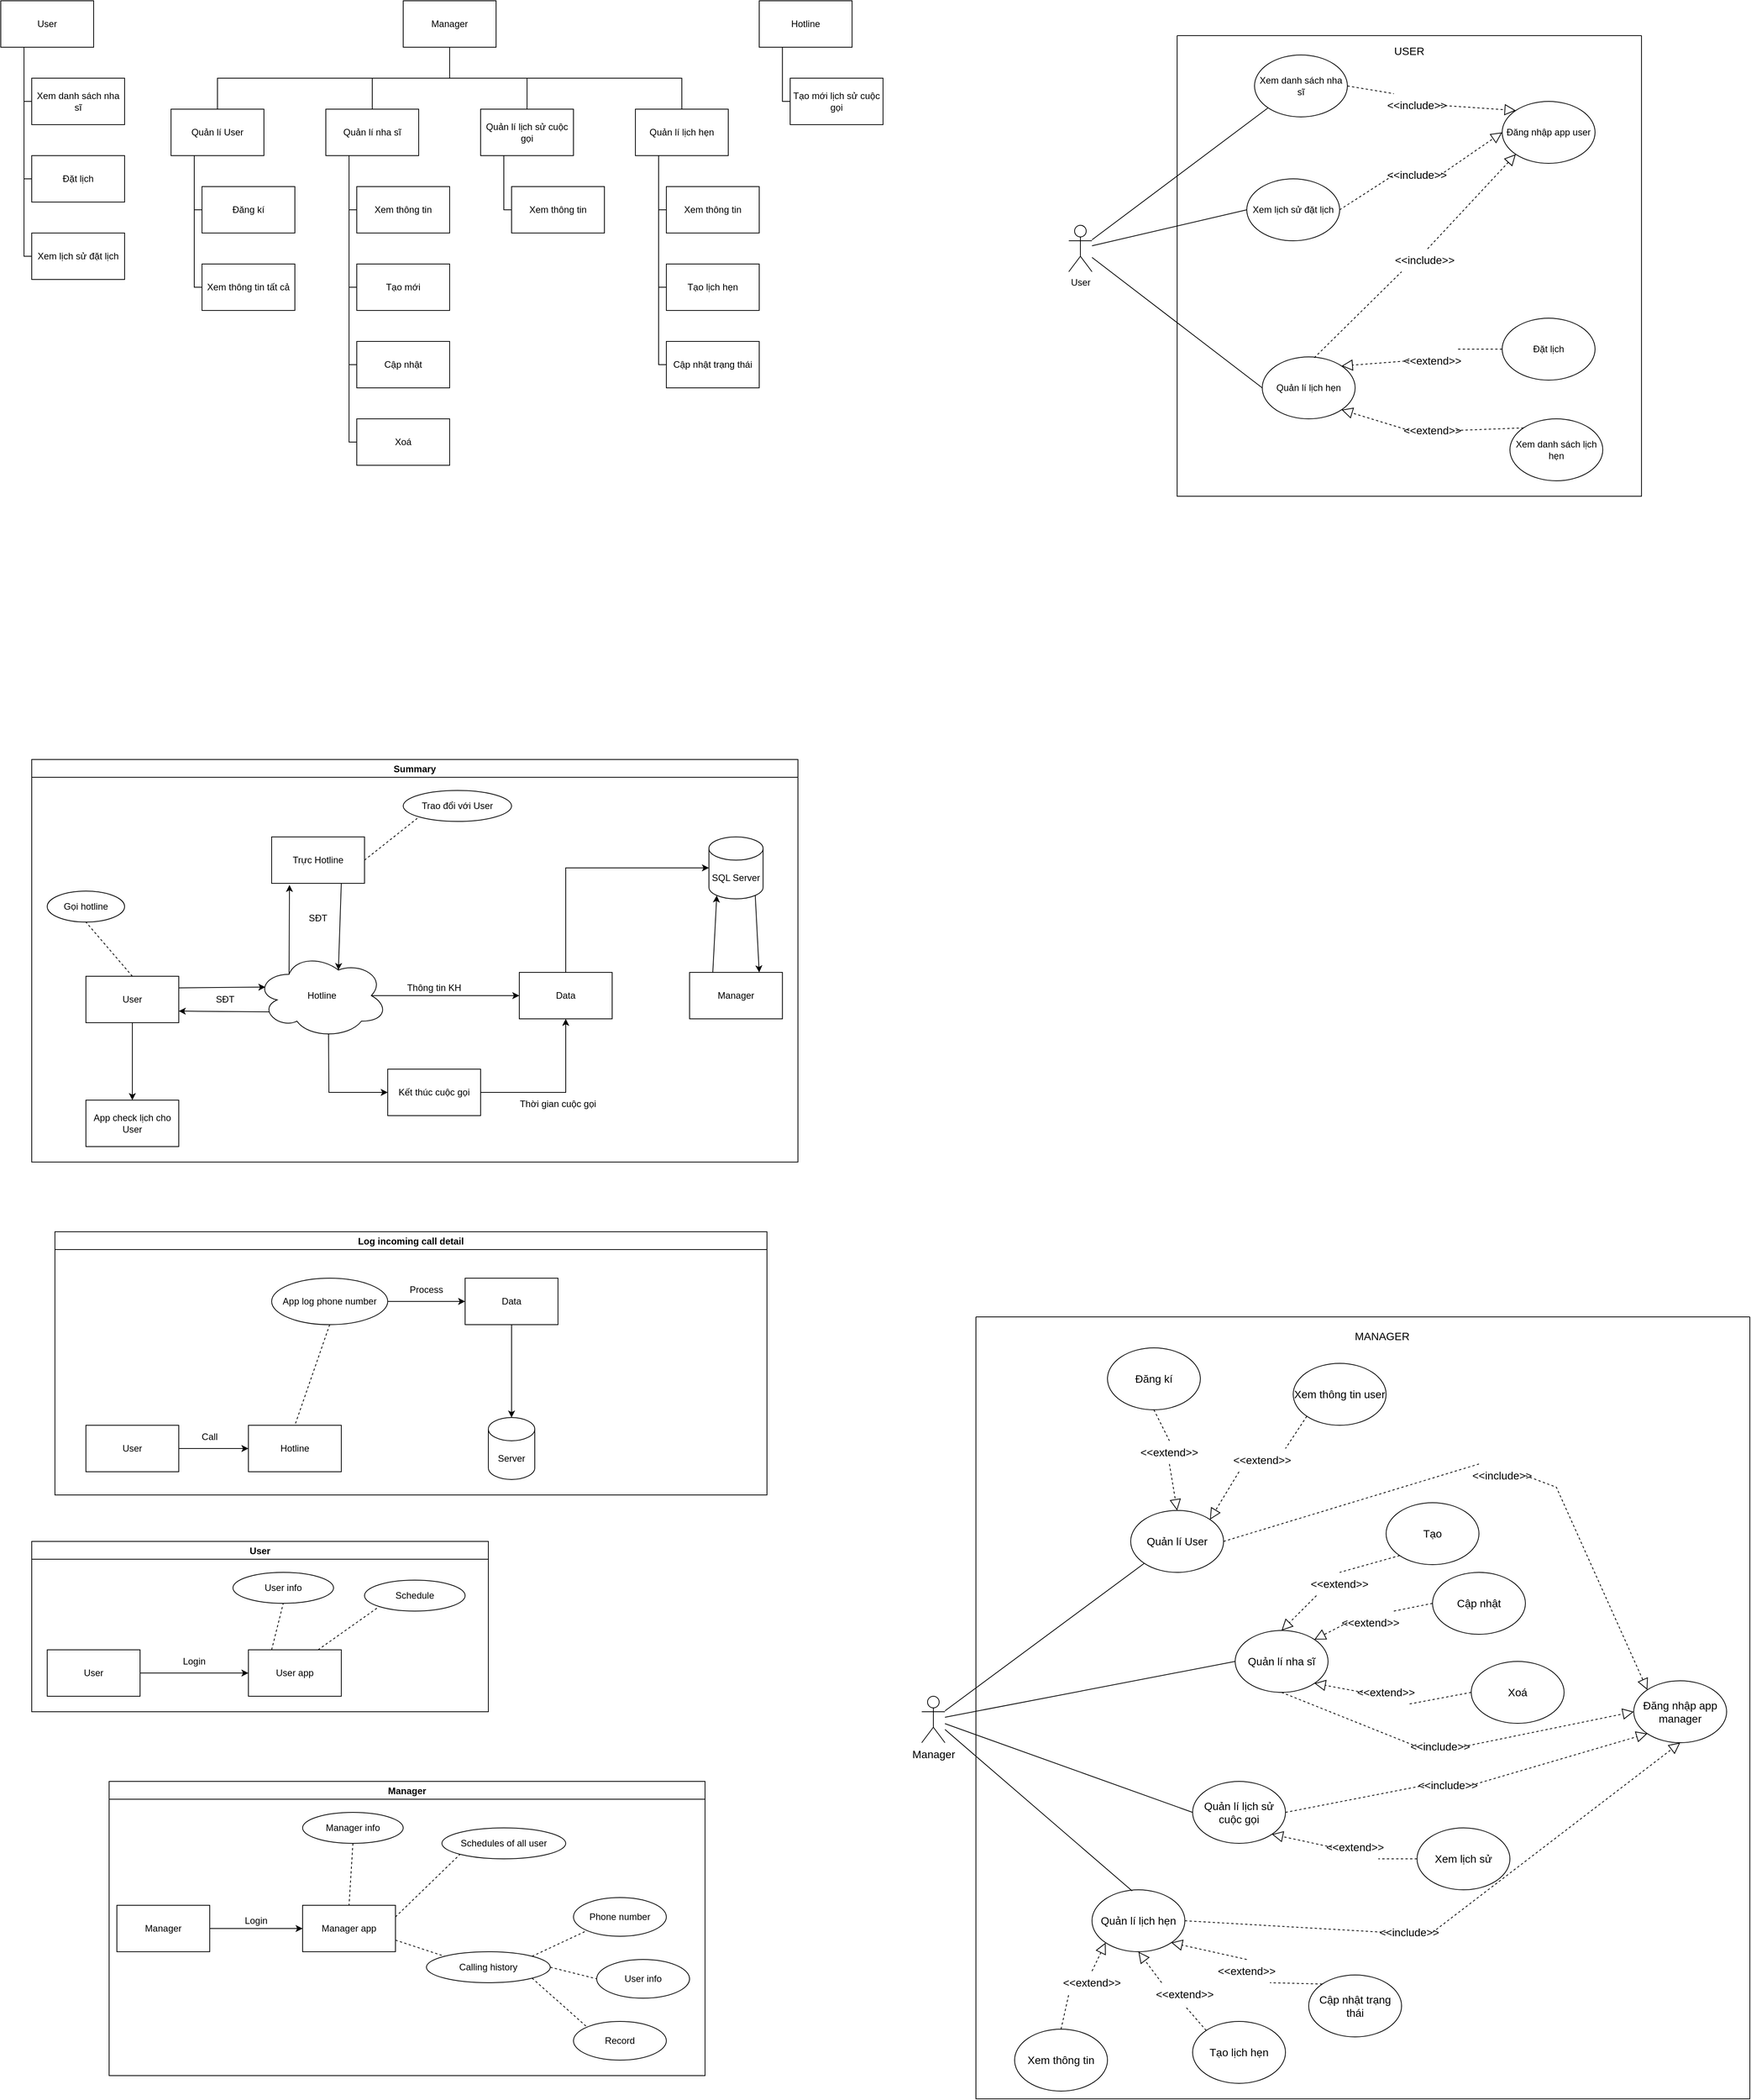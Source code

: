 <mxfile version="20.3.0" type="device"><diagram id="-GAh2xgSd_Gkqc2U5qwU" name="Page-1"><mxGraphModel dx="1237" dy="2345" grid="1" gridSize="10" guides="1" tooltips="1" connect="1" arrows="1" fold="1" page="1" pageScale="1" pageWidth="1200" pageHeight="1600" math="0" shadow="0"><root><mxCell id="0"/><mxCell id="1" parent="0"/><mxCell id="6KQDglZA3EqUQvWyKYXM-1" value="User" style="rounded=0;whiteSpace=wrap;html=1;" parent="1" vertex="1"><mxGeometry x="160" y="-280" width="120" height="60" as="geometry"/></mxCell><mxCell id="6KQDglZA3EqUQvWyKYXM-2" value="Data" style="rounded=0;whiteSpace=wrap;html=1;" parent="1" vertex="1"><mxGeometry x="720" y="-285" width="120" height="60" as="geometry"/></mxCell><mxCell id="6KQDglZA3EqUQvWyKYXM-3" value="Hotline" style="ellipse;shape=cloud;whiteSpace=wrap;html=1;" parent="1" vertex="1"><mxGeometry x="380" y="-310" width="170" height="110" as="geometry"/></mxCell><mxCell id="6KQDglZA3EqUQvWyKYXM-4" value="Trực Hotline" style="rounded=0;whiteSpace=wrap;html=1;" parent="1" vertex="1"><mxGeometry x="400" y="-460" width="120" height="60" as="geometry"/></mxCell><mxCell id="6KQDglZA3EqUQvWyKYXM-5" value="" style="endArrow=classic;html=1;rounded=0;exitX=1;exitY=0.25;exitDx=0;exitDy=0;entryX=0.07;entryY=0.4;entryDx=0;entryDy=0;entryPerimeter=0;" parent="1" source="6KQDglZA3EqUQvWyKYXM-1" target="6KQDglZA3EqUQvWyKYXM-3" edge="1"><mxGeometry width="50" height="50" relative="1" as="geometry"><mxPoint x="430" y="-170" as="sourcePoint"/><mxPoint x="480" y="-220" as="targetPoint"/></mxGeometry></mxCell><mxCell id="6KQDglZA3EqUQvWyKYXM-6" value="" style="endArrow=classic;html=1;rounded=0;exitX=0.1;exitY=0.691;exitDx=0;exitDy=0;exitPerimeter=0;entryX=1;entryY=0.75;entryDx=0;entryDy=0;" parent="1" source="6KQDglZA3EqUQvWyKYXM-3" target="6KQDglZA3EqUQvWyKYXM-1" edge="1"><mxGeometry width="50" height="50" relative="1" as="geometry"><mxPoint x="160" y="-255" as="sourcePoint"/><mxPoint x="290" y="-100" as="targetPoint"/></mxGeometry></mxCell><mxCell id="6KQDglZA3EqUQvWyKYXM-7" value="" style="endArrow=classic;html=1;rounded=0;entryX=0.192;entryY=1.033;entryDx=0;entryDy=0;entryPerimeter=0;exitX=0.25;exitY=0.25;exitDx=0;exitDy=0;exitPerimeter=0;" parent="1" source="6KQDglZA3EqUQvWyKYXM-3" target="6KQDglZA3EqUQvWyKYXM-4" edge="1"><mxGeometry width="50" height="50" relative="1" as="geometry"><mxPoint x="430" y="-170" as="sourcePoint"/><mxPoint x="480" y="-220" as="targetPoint"/></mxGeometry></mxCell><mxCell id="6KQDglZA3EqUQvWyKYXM-8" value="" style="endArrow=classic;html=1;rounded=0;entryX=0.625;entryY=0.2;entryDx=0;entryDy=0;entryPerimeter=0;exitX=0.75;exitY=1;exitDx=0;exitDy=0;" parent="1" source="6KQDglZA3EqUQvWyKYXM-4" target="6KQDglZA3EqUQvWyKYXM-3" edge="1"><mxGeometry width="50" height="50" relative="1" as="geometry"><mxPoint x="430" y="-170" as="sourcePoint"/><mxPoint x="480" y="-220" as="targetPoint"/></mxGeometry></mxCell><mxCell id="6KQDglZA3EqUQvWyKYXM-9" value="" style="endArrow=classic;html=1;rounded=0;exitX=0.875;exitY=0.5;exitDx=0;exitDy=0;exitPerimeter=0;" parent="1" source="6KQDglZA3EqUQvWyKYXM-3" edge="1"><mxGeometry width="50" height="50" relative="1" as="geometry"><mxPoint x="430" y="-170" as="sourcePoint"/><mxPoint x="720" y="-255" as="targetPoint"/></mxGeometry></mxCell><mxCell id="6KQDglZA3EqUQvWyKYXM-10" value="Gọi hotline" style="ellipse;whiteSpace=wrap;html=1;" parent="1" vertex="1"><mxGeometry x="110" y="-390" width="100" height="40" as="geometry"/></mxCell><mxCell id="6KQDglZA3EqUQvWyKYXM-11" value="SĐT" style="text;html=1;strokeColor=none;fillColor=none;align=center;verticalAlign=middle;whiteSpace=wrap;rounded=0;" parent="1" vertex="1"><mxGeometry x="310" y="-265" width="60" height="30" as="geometry"/></mxCell><mxCell id="6KQDglZA3EqUQvWyKYXM-12" value="SĐT" style="text;html=1;strokeColor=none;fillColor=none;align=center;verticalAlign=middle;whiteSpace=wrap;rounded=0;" parent="1" vertex="1"><mxGeometry x="430" y="-370" width="60" height="30" as="geometry"/></mxCell><mxCell id="6KQDglZA3EqUQvWyKYXM-13" value="Thông tin KH" style="text;html=1;strokeColor=none;fillColor=none;align=center;verticalAlign=middle;whiteSpace=wrap;rounded=0;" parent="1" vertex="1"><mxGeometry x="570" y="-280" width="80" height="30" as="geometry"/></mxCell><mxCell id="6KQDglZA3EqUQvWyKYXM-14" value="Trao đổi với User" style="ellipse;whiteSpace=wrap;html=1;" parent="1" vertex="1"><mxGeometry x="570" y="-520" width="140" height="40" as="geometry"/></mxCell><mxCell id="6KQDglZA3EqUQvWyKYXM-15" value="" style="endArrow=none;dashed=1;html=1;rounded=0;entryX=0.5;entryY=1;entryDx=0;entryDy=0;exitX=0.5;exitY=0;exitDx=0;exitDy=0;" parent="1" source="6KQDglZA3EqUQvWyKYXM-1" target="6KQDglZA3EqUQvWyKYXM-10" edge="1"><mxGeometry width="50" height="50" relative="1" as="geometry"><mxPoint x="560" y="-180" as="sourcePoint"/><mxPoint x="610" y="-230" as="targetPoint"/></mxGeometry></mxCell><mxCell id="6KQDglZA3EqUQvWyKYXM-16" value="" style="endArrow=none;dashed=1;html=1;rounded=0;entryX=0;entryY=1;entryDx=0;entryDy=0;exitX=1;exitY=0.5;exitDx=0;exitDy=0;" parent="1" source="6KQDglZA3EqUQvWyKYXM-4" target="6KQDglZA3EqUQvWyKYXM-14" edge="1"><mxGeometry width="50" height="50" relative="1" as="geometry"><mxPoint x="430" y="-110" as="sourcePoint"/><mxPoint x="480" y="-160" as="targetPoint"/></mxGeometry></mxCell><mxCell id="6KQDglZA3EqUQvWyKYXM-17" value="Kết thúc cuộc gọi" style="rounded=0;whiteSpace=wrap;html=1;" parent="1" vertex="1"><mxGeometry x="550" y="-160" width="120" height="60" as="geometry"/></mxCell><mxCell id="6KQDglZA3EqUQvWyKYXM-18" value="" style="endArrow=classic;html=1;rounded=0;entryX=0;entryY=0.5;entryDx=0;entryDy=0;exitX=0.55;exitY=0.95;exitDx=0;exitDy=0;exitPerimeter=0;" parent="1" source="6KQDglZA3EqUQvWyKYXM-3" target="6KQDglZA3EqUQvWyKYXM-17" edge="1"><mxGeometry width="50" height="50" relative="1" as="geometry"><mxPoint x="430" y="-180" as="sourcePoint"/><mxPoint x="480" y="-230" as="targetPoint"/><Array as="points"><mxPoint x="474" y="-130"/></Array></mxGeometry></mxCell><mxCell id="6KQDglZA3EqUQvWyKYXM-19" value="" style="endArrow=classic;html=1;rounded=0;entryX=0.5;entryY=1;entryDx=0;entryDy=0;exitX=1;exitY=0.5;exitDx=0;exitDy=0;" parent="1" source="6KQDglZA3EqUQvWyKYXM-17" target="6KQDglZA3EqUQvWyKYXM-2" edge="1"><mxGeometry width="50" height="50" relative="1" as="geometry"><mxPoint x="430" y="-270" as="sourcePoint"/><mxPoint x="480" y="-320" as="targetPoint"/><Array as="points"><mxPoint x="780" y="-130"/></Array></mxGeometry></mxCell><mxCell id="6KQDglZA3EqUQvWyKYXM-20" value="Thời gian cuộc gọi" style="text;html=1;strokeColor=none;fillColor=none;align=center;verticalAlign=middle;whiteSpace=wrap;rounded=0;" parent="1" vertex="1"><mxGeometry x="710" y="-130" width="120" height="30" as="geometry"/></mxCell><mxCell id="6KQDglZA3EqUQvWyKYXM-21" value="" style="endArrow=classic;html=1;rounded=0;entryX=0;entryY=0.5;entryDx=0;entryDy=0;exitX=0.5;exitY=0;exitDx=0;exitDy=0;entryPerimeter=0;" parent="1" source="6KQDglZA3EqUQvWyKYXM-2" target="6KQDglZA3EqUQvWyKYXM-23" edge="1"><mxGeometry width="50" height="50" relative="1" as="geometry"><mxPoint x="650" y="-280" as="sourcePoint"/><mxPoint x="700" y="-330" as="targetPoint"/><Array as="points"><mxPoint x="780" y="-420"/></Array></mxGeometry></mxCell><mxCell id="6KQDglZA3EqUQvWyKYXM-22" value="Manager" style="rounded=0;whiteSpace=wrap;html=1;" parent="1" vertex="1"><mxGeometry x="940" y="-285" width="120" height="60" as="geometry"/></mxCell><mxCell id="6KQDglZA3EqUQvWyKYXM-23" value="SQL Server" style="shape=cylinder3;whiteSpace=wrap;html=1;boundedLbl=1;backgroundOutline=1;size=15;" parent="1" vertex="1"><mxGeometry x="965" y="-460" width="70" height="80" as="geometry"/></mxCell><mxCell id="6KQDglZA3EqUQvWyKYXM-24" value="" style="endArrow=classic;html=1;rounded=0;entryX=0.145;entryY=1;entryDx=0;entryDy=-4.35;entryPerimeter=0;exitX=0.25;exitY=0;exitDx=0;exitDy=0;" parent="1" source="6KQDglZA3EqUQvWyKYXM-22" target="6KQDglZA3EqUQvWyKYXM-23" edge="1"><mxGeometry width="50" height="50" relative="1" as="geometry"><mxPoint x="650" y="-290" as="sourcePoint"/><mxPoint x="700" y="-340" as="targetPoint"/></mxGeometry></mxCell><mxCell id="6KQDglZA3EqUQvWyKYXM-25" value="" style="endArrow=classic;html=1;rounded=0;exitX=0.855;exitY=1;exitDx=0;exitDy=-4.35;exitPerimeter=0;entryX=0.75;entryY=0;entryDx=0;entryDy=0;" parent="1" source="6KQDglZA3EqUQvWyKYXM-23" target="6KQDglZA3EqUQvWyKYXM-22" edge="1"><mxGeometry width="50" height="50" relative="1" as="geometry"><mxPoint x="640" y="-190" as="sourcePoint"/><mxPoint x="1080" y="-320" as="targetPoint"/></mxGeometry></mxCell><mxCell id="6KQDglZA3EqUQvWyKYXM-26" value="App check lịch cho User" style="rounded=0;whiteSpace=wrap;html=1;" parent="1" vertex="1"><mxGeometry x="160" y="-120" width="120" height="60" as="geometry"/></mxCell><mxCell id="6KQDglZA3EqUQvWyKYXM-27" value="" style="endArrow=classic;html=1;rounded=0;exitX=0.5;exitY=1;exitDx=0;exitDy=0;" parent="1" source="6KQDglZA3EqUQvWyKYXM-1" target="6KQDglZA3EqUQvWyKYXM-26" edge="1"><mxGeometry width="50" height="50" relative="1" as="geometry"><mxPoint x="640" y="-190" as="sourcePoint"/><mxPoint x="690" y="-240" as="targetPoint"/></mxGeometry></mxCell><mxCell id="6KQDglZA3EqUQvWyKYXM-28" value="Summary" style="swimlane;" parent="1" vertex="1"><mxGeometry x="90" y="-560" width="990" height="520" as="geometry"/></mxCell><mxCell id="0ttVokD_4FrTxRw9vLjB-1" value="User" style="rounded=0;whiteSpace=wrap;html=1;" parent="1" vertex="1"><mxGeometry x="160" y="300" width="120" height="60" as="geometry"/></mxCell><mxCell id="0ttVokD_4FrTxRw9vLjB-2" value="Hotline" style="rounded=0;whiteSpace=wrap;html=1;" parent="1" vertex="1"><mxGeometry x="370" y="300" width="120" height="60" as="geometry"/></mxCell><mxCell id="0ttVokD_4FrTxRw9vLjB-3" value="" style="endArrow=none;dashed=1;html=1;rounded=0;entryX=0.5;entryY=0;entryDx=0;entryDy=0;exitX=0.5;exitY=1;exitDx=0;exitDy=0;" parent="1" source="0ttVokD_4FrTxRw9vLjB-4" target="0ttVokD_4FrTxRw9vLjB-2" edge="1"><mxGeometry width="50" height="50" relative="1" as="geometry"><mxPoint x="500" y="360" as="sourcePoint"/><mxPoint x="550" y="310" as="targetPoint"/></mxGeometry></mxCell><mxCell id="0ttVokD_4FrTxRw9vLjB-4" value="App log phone number" style="ellipse;whiteSpace=wrap;html=1;" parent="1" vertex="1"><mxGeometry x="400" y="110" width="150" height="60" as="geometry"/></mxCell><mxCell id="0ttVokD_4FrTxRw9vLjB-6" value="Server" style="shape=cylinder3;whiteSpace=wrap;html=1;boundedLbl=1;backgroundOutline=1;size=15;" parent="1" vertex="1"><mxGeometry x="680" y="290" width="60" height="80" as="geometry"/></mxCell><mxCell id="0ttVokD_4FrTxRw9vLjB-7" value="Data" style="rounded=0;whiteSpace=wrap;html=1;" parent="1" vertex="1"><mxGeometry x="650" y="110" width="120" height="60" as="geometry"/></mxCell><mxCell id="9OLPmAVa1qDeaCXNhaoj-1" value="" style="endArrow=classic;html=1;rounded=0;entryX=0;entryY=0.5;entryDx=0;entryDy=0;exitX=1;exitY=0.5;exitDx=0;exitDy=0;" parent="1" source="0ttVokD_4FrTxRw9vLjB-1" target="0ttVokD_4FrTxRw9vLjB-2" edge="1"><mxGeometry width="50" height="50" relative="1" as="geometry"><mxPoint x="530" y="360" as="sourcePoint"/><mxPoint x="580" y="310" as="targetPoint"/></mxGeometry></mxCell><mxCell id="9OLPmAVa1qDeaCXNhaoj-2" value="Call" style="text;html=1;strokeColor=none;fillColor=none;align=center;verticalAlign=middle;whiteSpace=wrap;rounded=0;" parent="1" vertex="1"><mxGeometry x="290" y="300" width="60" height="30" as="geometry"/></mxCell><mxCell id="9OLPmAVa1qDeaCXNhaoj-3" value="" style="endArrow=classic;html=1;rounded=0;entryX=0;entryY=0.5;entryDx=0;entryDy=0;exitX=1;exitY=0.5;exitDx=0;exitDy=0;" parent="1" source="0ttVokD_4FrTxRw9vLjB-4" target="0ttVokD_4FrTxRw9vLjB-7" edge="1"><mxGeometry width="50" height="50" relative="1" as="geometry"><mxPoint x="530" y="360" as="sourcePoint"/><mxPoint x="580" y="310" as="targetPoint"/></mxGeometry></mxCell><mxCell id="9OLPmAVa1qDeaCXNhaoj-4" value="Process" style="text;html=1;strokeColor=none;fillColor=none;align=center;verticalAlign=middle;whiteSpace=wrap;rounded=0;" parent="1" vertex="1"><mxGeometry x="570" y="110" width="60" height="30" as="geometry"/></mxCell><mxCell id="9OLPmAVa1qDeaCXNhaoj-5" value="" style="endArrow=classic;html=1;rounded=0;entryX=0.5;entryY=0;entryDx=0;entryDy=0;entryPerimeter=0;exitX=0.5;exitY=1;exitDx=0;exitDy=0;" parent="1" source="0ttVokD_4FrTxRw9vLjB-7" target="0ttVokD_4FrTxRw9vLjB-6" edge="1"><mxGeometry width="50" height="50" relative="1" as="geometry"><mxPoint x="490" y="360" as="sourcePoint"/><mxPoint x="540" y="310" as="targetPoint"/></mxGeometry></mxCell><mxCell id="9OLPmAVa1qDeaCXNhaoj-6" value="Log incoming call detail" style="swimlane;" parent="1" vertex="1"><mxGeometry x="120" y="50" width="920" height="340" as="geometry"/></mxCell><mxCell id="6KQDglZA3EqUQvWyKYXM-30" value="User" style="rounded=0;whiteSpace=wrap;html=1;" parent="1" vertex="1"><mxGeometry x="110" y="590" width="120" height="60" as="geometry"/></mxCell><mxCell id="6KQDglZA3EqUQvWyKYXM-31" value="User app" style="rounded=0;whiteSpace=wrap;html=1;" parent="1" vertex="1"><mxGeometry x="370" y="590" width="120" height="60" as="geometry"/></mxCell><mxCell id="6KQDglZA3EqUQvWyKYXM-34" value="" style="endArrow=classic;html=1;rounded=0;entryX=0;entryY=0.5;entryDx=0;entryDy=0;exitX=1;exitY=0.5;exitDx=0;exitDy=0;" parent="1" source="6KQDglZA3EqUQvWyKYXM-30" target="6KQDglZA3EqUQvWyKYXM-31" edge="1"><mxGeometry width="50" height="50" relative="1" as="geometry"><mxPoint x="310" y="730" as="sourcePoint"/><mxPoint x="430" y="730" as="targetPoint"/></mxGeometry></mxCell><mxCell id="6KQDglZA3EqUQvWyKYXM-35" value="Login" style="text;html=1;strokeColor=none;fillColor=none;align=center;verticalAlign=middle;whiteSpace=wrap;rounded=0;" parent="1" vertex="1"><mxGeometry x="270" y="590" width="60" height="30" as="geometry"/></mxCell><mxCell id="6KQDglZA3EqUQvWyKYXM-38" value="" style="endArrow=none;dashed=1;html=1;rounded=0;entryX=0.5;entryY=1;entryDx=0;entryDy=0;exitX=0.25;exitY=0;exitDx=0;exitDy=0;" parent="1" source="6KQDglZA3EqUQvWyKYXM-31" target="6KQDglZA3EqUQvWyKYXM-36" edge="1"><mxGeometry width="50" height="50" relative="1" as="geometry"><mxPoint x="460" y="460" as="sourcePoint"/><mxPoint x="510" y="410" as="targetPoint"/></mxGeometry></mxCell><mxCell id="6KQDglZA3EqUQvWyKYXM-39" value="" style="endArrow=none;dashed=1;html=1;rounded=0;entryX=0;entryY=1;entryDx=0;entryDy=0;exitX=0.75;exitY=0;exitDx=0;exitDy=0;" parent="1" source="6KQDglZA3EqUQvWyKYXM-31" target="6KQDglZA3EqUQvWyKYXM-37" edge="1"><mxGeometry width="50" height="50" relative="1" as="geometry"><mxPoint x="460" y="460" as="sourcePoint"/><mxPoint x="510" y="410" as="targetPoint"/></mxGeometry></mxCell><mxCell id="6KQDglZA3EqUQvWyKYXM-40" value="User" style="swimlane;" parent="1" vertex="1"><mxGeometry x="90" y="450" width="590" height="220" as="geometry"><mxRectangle x="220" y="1350" width="120" height="30" as="alternateBounds"/></mxGeometry></mxCell><mxCell id="6KQDglZA3EqUQvWyKYXM-36" value="User info" style="ellipse;whiteSpace=wrap;html=1;" parent="6KQDglZA3EqUQvWyKYXM-40" vertex="1"><mxGeometry x="260" y="40" width="130" height="40" as="geometry"/></mxCell><mxCell id="6KQDglZA3EqUQvWyKYXM-37" value="Schedule" style="ellipse;whiteSpace=wrap;html=1;" parent="6KQDglZA3EqUQvWyKYXM-40" vertex="1"><mxGeometry x="430" y="50" width="130" height="40" as="geometry"/></mxCell><mxCell id="6KQDglZA3EqUQvWyKYXM-42" value="Manager" style="rounded=0;whiteSpace=wrap;html=1;" parent="1" vertex="1"><mxGeometry x="200" y="920" width="120" height="60" as="geometry"/></mxCell><mxCell id="6KQDglZA3EqUQvWyKYXM-56" value="Manager app" style="rounded=0;whiteSpace=wrap;html=1;" parent="1" vertex="1"><mxGeometry x="440" y="920" width="120" height="60" as="geometry"/></mxCell><mxCell id="6KQDglZA3EqUQvWyKYXM-59" value="Manager info" style="ellipse;whiteSpace=wrap;html=1;" parent="1" vertex="1"><mxGeometry x="440" y="800" width="130" height="40" as="geometry"/></mxCell><mxCell id="6KQDglZA3EqUQvWyKYXM-60" value="Schedules of all user" style="ellipse;whiteSpace=wrap;html=1;" parent="1" vertex="1"><mxGeometry x="620" y="820" width="160" height="40" as="geometry"/></mxCell><mxCell id="6KQDglZA3EqUQvWyKYXM-62" value="" style="endArrow=none;dashed=1;html=1;rounded=0;entryX=0.5;entryY=0;entryDx=0;entryDy=0;exitX=0.5;exitY=1;exitDx=0;exitDy=0;" parent="1" source="6KQDglZA3EqUQvWyKYXM-59" target="6KQDglZA3EqUQvWyKYXM-56" edge="1"><mxGeometry width="50" height="50" relative="1" as="geometry"><mxPoint x="570" y="820" as="sourcePoint"/><mxPoint x="620" y="770" as="targetPoint"/></mxGeometry></mxCell><mxCell id="6KQDglZA3EqUQvWyKYXM-63" value="" style="endArrow=none;dashed=1;html=1;rounded=0;entryX=0;entryY=1;entryDx=0;entryDy=0;exitX=1;exitY=0.25;exitDx=0;exitDy=0;" parent="1" source="6KQDglZA3EqUQvWyKYXM-56" target="6KQDglZA3EqUQvWyKYXM-60" edge="1"><mxGeometry width="50" height="50" relative="1" as="geometry"><mxPoint x="570" y="820" as="sourcePoint"/><mxPoint x="620" y="770" as="targetPoint"/></mxGeometry></mxCell><mxCell id="6KQDglZA3EqUQvWyKYXM-64" value="" style="endArrow=none;dashed=1;html=1;rounded=0;entryX=0;entryY=0;entryDx=0;entryDy=0;exitX=1;exitY=0.75;exitDx=0;exitDy=0;" parent="1" source="6KQDglZA3EqUQvWyKYXM-56" target="6KQDglZA3EqUQvWyKYXM-61" edge="1"><mxGeometry width="50" height="50" relative="1" as="geometry"><mxPoint x="570" y="820" as="sourcePoint"/><mxPoint x="620" y="770" as="targetPoint"/></mxGeometry></mxCell><mxCell id="6KQDglZA3EqUQvWyKYXM-65" value="" style="endArrow=classic;html=1;rounded=0;entryX=0;entryY=0.5;entryDx=0;entryDy=0;exitX=1;exitY=0.5;exitDx=0;exitDy=0;" parent="1" source="6KQDglZA3EqUQvWyKYXM-42" target="6KQDglZA3EqUQvWyKYXM-56" edge="1"><mxGeometry width="50" height="50" relative="1" as="geometry"><mxPoint x="570" y="820" as="sourcePoint"/><mxPoint x="620" y="770" as="targetPoint"/></mxGeometry></mxCell><mxCell id="6KQDglZA3EqUQvWyKYXM-66" value="Login" style="text;html=1;strokeColor=none;fillColor=none;align=center;verticalAlign=middle;whiteSpace=wrap;rounded=0;" parent="1" vertex="1"><mxGeometry x="350" y="925" width="60" height="30" as="geometry"/></mxCell><mxCell id="6KQDglZA3EqUQvWyKYXM-67" value="Manager" style="swimlane;" parent="1" vertex="1"><mxGeometry x="190" y="760" width="770" height="380" as="geometry"/></mxCell><mxCell id="6KQDglZA3EqUQvWyKYXM-61" value="Calling history" style="ellipse;whiteSpace=wrap;html=1;" parent="6KQDglZA3EqUQvWyKYXM-67" vertex="1"><mxGeometry x="410" y="220" width="160" height="40" as="geometry"/></mxCell><mxCell id="VWBH_luSWj2wtsrhl5CT-3" value="Phone number" style="ellipse;whiteSpace=wrap;html=1;" parent="6KQDglZA3EqUQvWyKYXM-67" vertex="1"><mxGeometry x="600" y="150" width="120" height="50" as="geometry"/></mxCell><mxCell id="VWBH_luSWj2wtsrhl5CT-4" value="User info" style="ellipse;whiteSpace=wrap;html=1;" parent="6KQDglZA3EqUQvWyKYXM-67" vertex="1"><mxGeometry x="630" y="230" width="120" height="50" as="geometry"/></mxCell><mxCell id="VWBH_luSWj2wtsrhl5CT-5" value="Record" style="ellipse;whiteSpace=wrap;html=1;" parent="6KQDglZA3EqUQvWyKYXM-67" vertex="1"><mxGeometry x="600" y="310" width="120" height="50" as="geometry"/></mxCell><mxCell id="VWBH_luSWj2wtsrhl5CT-6" value="" style="endArrow=none;dashed=1;html=1;rounded=0;entryX=0;entryY=1;entryDx=0;entryDy=0;exitX=1;exitY=0;exitDx=0;exitDy=0;" parent="6KQDglZA3EqUQvWyKYXM-67" source="6KQDglZA3EqUQvWyKYXM-61" target="VWBH_luSWj2wtsrhl5CT-3" edge="1"><mxGeometry width="50" height="50" relative="1" as="geometry"><mxPoint x="480" y="150" as="sourcePoint"/><mxPoint x="543.431" y="170.858" as="targetPoint"/></mxGeometry></mxCell><mxCell id="VWBH_luSWj2wtsrhl5CT-7" value="" style="endArrow=none;dashed=1;html=1;rounded=0;entryX=0;entryY=0.5;entryDx=0;entryDy=0;exitX=1;exitY=0.5;exitDx=0;exitDy=0;" parent="6KQDglZA3EqUQvWyKYXM-67" source="6KQDglZA3EqUQvWyKYXM-61" target="VWBH_luSWj2wtsrhl5CT-4" edge="1"><mxGeometry width="50" height="50" relative="1" as="geometry"><mxPoint x="390" y="225" as="sourcePoint"/><mxPoint x="453.431" y="245.858" as="targetPoint"/></mxGeometry></mxCell><mxCell id="VWBH_luSWj2wtsrhl5CT-8" value="" style="endArrow=none;dashed=1;html=1;rounded=0;entryX=0;entryY=0;entryDx=0;entryDy=0;exitX=1;exitY=1;exitDx=0;exitDy=0;" parent="6KQDglZA3EqUQvWyKYXM-67" source="6KQDglZA3EqUQvWyKYXM-61" target="VWBH_luSWj2wtsrhl5CT-5" edge="1"><mxGeometry width="50" height="50" relative="1" as="geometry"><mxPoint x="400" y="235" as="sourcePoint"/><mxPoint x="463.431" y="255.858" as="targetPoint"/></mxGeometry></mxCell><mxCell id="E40GvUGMWdj3d3FzdPQz-1" value="Manager" style="rounded=0;whiteSpace=wrap;html=1;" vertex="1" parent="1"><mxGeometry x="570" y="-1540" width="120" height="60" as="geometry"/></mxCell><mxCell id="E40GvUGMWdj3d3FzdPQz-2" value="Quản lí User" style="rounded=0;whiteSpace=wrap;html=1;rotation=0;" vertex="1" parent="1"><mxGeometry x="270" y="-1400" width="120" height="60" as="geometry"/></mxCell><mxCell id="E40GvUGMWdj3d3FzdPQz-3" value="Quản lí nha sĩ" style="rounded=0;whiteSpace=wrap;html=1;rotation=0;" vertex="1" parent="1"><mxGeometry x="470" y="-1400" width="120" height="60" as="geometry"/></mxCell><mxCell id="E40GvUGMWdj3d3FzdPQz-4" value="Quản lí lịch sử cuộc gọi" style="rounded=0;whiteSpace=wrap;html=1;rotation=0;" vertex="1" parent="1"><mxGeometry x="670" y="-1400" width="120" height="60" as="geometry"/></mxCell><mxCell id="E40GvUGMWdj3d3FzdPQz-5" value="Quản lí lịch hẹn" style="rounded=0;whiteSpace=wrap;html=1;rotation=0;" vertex="1" parent="1"><mxGeometry x="870" y="-1400" width="120" height="60" as="geometry"/></mxCell><mxCell id="E40GvUGMWdj3d3FzdPQz-6" value="" style="endArrow=none;html=1;rounded=0;entryX=0.5;entryY=1;entryDx=0;entryDy=0;exitX=0.5;exitY=0;exitDx=0;exitDy=0;" edge="1" parent="1" source="E40GvUGMWdj3d3FzdPQz-2" target="E40GvUGMWdj3d3FzdPQz-1"><mxGeometry width="50" height="50" relative="1" as="geometry"><mxPoint x="640" y="-1310" as="sourcePoint"/><mxPoint x="690" y="-1360" as="targetPoint"/><Array as="points"><mxPoint x="330" y="-1440"/><mxPoint x="630" y="-1440"/></Array></mxGeometry></mxCell><mxCell id="E40GvUGMWdj3d3FzdPQz-7" value="" style="endArrow=none;html=1;rounded=0;entryX=0.5;entryY=1;entryDx=0;entryDy=0;exitX=0.5;exitY=0;exitDx=0;exitDy=0;" edge="1" parent="1" source="E40GvUGMWdj3d3FzdPQz-3" target="E40GvUGMWdj3d3FzdPQz-1"><mxGeometry width="50" height="50" relative="1" as="geometry"><mxPoint x="340" y="-1390" as="sourcePoint"/><mxPoint x="640" y="-1460" as="targetPoint"/><Array as="points"><mxPoint x="530" y="-1440"/><mxPoint x="630" y="-1440"/></Array></mxGeometry></mxCell><mxCell id="E40GvUGMWdj3d3FzdPQz-8" value="" style="endArrow=none;html=1;rounded=0;entryX=0.5;entryY=1;entryDx=0;entryDy=0;exitX=0.5;exitY=0;exitDx=0;exitDy=0;" edge="1" parent="1" source="E40GvUGMWdj3d3FzdPQz-4" target="E40GvUGMWdj3d3FzdPQz-1"><mxGeometry width="50" height="50" relative="1" as="geometry"><mxPoint x="540" y="-1390" as="sourcePoint"/><mxPoint x="640" y="-1460" as="targetPoint"/><Array as="points"><mxPoint x="730" y="-1440"/><mxPoint x="630" y="-1440"/></Array></mxGeometry></mxCell><mxCell id="E40GvUGMWdj3d3FzdPQz-9" value="" style="endArrow=none;html=1;rounded=0;entryX=0.5;entryY=1;entryDx=0;entryDy=0;exitX=0.5;exitY=0;exitDx=0;exitDy=0;" edge="1" parent="1" source="E40GvUGMWdj3d3FzdPQz-5" target="E40GvUGMWdj3d3FzdPQz-1"><mxGeometry width="50" height="50" relative="1" as="geometry"><mxPoint x="740" y="-1390" as="sourcePoint"/><mxPoint x="640" y="-1460" as="targetPoint"/><Array as="points"><mxPoint x="930" y="-1440"/><mxPoint x="630" y="-1440"/></Array></mxGeometry></mxCell><mxCell id="E40GvUGMWdj3d3FzdPQz-10" value="User" style="rounded=0;whiteSpace=wrap;html=1;" vertex="1" parent="1"><mxGeometry x="50" y="-1540" width="120" height="60" as="geometry"/></mxCell><mxCell id="E40GvUGMWdj3d3FzdPQz-11" value="Đăng kí" style="rounded=0;whiteSpace=wrap;html=1;rotation=0;" vertex="1" parent="1"><mxGeometry x="310" y="-1300" width="120" height="60" as="geometry"/></mxCell><mxCell id="E40GvUGMWdj3d3FzdPQz-12" value="Xem thông tin tất cả" style="rounded=0;whiteSpace=wrap;html=1;rotation=0;" vertex="1" parent="1"><mxGeometry x="310" y="-1200" width="120" height="60" as="geometry"/></mxCell><mxCell id="E40GvUGMWdj3d3FzdPQz-13" value="" style="endArrow=none;html=1;rounded=0;entryX=0.25;entryY=1;entryDx=0;entryDy=0;exitX=0;exitY=0.5;exitDx=0;exitDy=0;" edge="1" parent="1" source="E40GvUGMWdj3d3FzdPQz-12" target="E40GvUGMWdj3d3FzdPQz-2"><mxGeometry width="50" height="50" relative="1" as="geometry"><mxPoint x="530" y="-1240" as="sourcePoint"/><mxPoint x="580" y="-1290" as="targetPoint"/><Array as="points"><mxPoint x="300" y="-1170"/></Array></mxGeometry></mxCell><mxCell id="E40GvUGMWdj3d3FzdPQz-14" value="" style="endArrow=none;html=1;rounded=0;entryX=0.25;entryY=1;entryDx=0;entryDy=0;exitX=0;exitY=0.5;exitDx=0;exitDy=0;" edge="1" parent="1" source="E40GvUGMWdj3d3FzdPQz-11" target="E40GvUGMWdj3d3FzdPQz-2"><mxGeometry width="50" height="50" relative="1" as="geometry"><mxPoint x="410" y="-1230" as="sourcePoint"/><mxPoint x="460" y="-1280" as="targetPoint"/><Array as="points"><mxPoint x="300" y="-1270"/></Array></mxGeometry></mxCell><mxCell id="E40GvUGMWdj3d3FzdPQz-15" value="Tạo mới" style="rounded=0;whiteSpace=wrap;html=1;rotation=0;" vertex="1" parent="1"><mxGeometry x="510" y="-1200" width="120" height="60" as="geometry"/></mxCell><mxCell id="E40GvUGMWdj3d3FzdPQz-16" value="Cập nhật" style="rounded=0;whiteSpace=wrap;html=1;rotation=0;" vertex="1" parent="1"><mxGeometry x="510" y="-1100" width="120" height="60" as="geometry"/></mxCell><mxCell id="E40GvUGMWdj3d3FzdPQz-17" value="" style="endArrow=none;html=1;rounded=0;entryX=0.25;entryY=1;entryDx=0;entryDy=0;exitX=0;exitY=0.5;exitDx=0;exitDy=0;" edge="1" parent="1" source="E40GvUGMWdj3d3FzdPQz-18" target="E40GvUGMWdj3d3FzdPQz-3"><mxGeometry width="50" height="50" relative="1" as="geometry"><mxPoint x="480" y="-1250" as="sourcePoint"/><mxPoint x="650" y="-1330" as="targetPoint"/><Array as="points"><mxPoint x="500" y="-970"/></Array></mxGeometry></mxCell><mxCell id="E40GvUGMWdj3d3FzdPQz-18" value="Xoá" style="rounded=0;whiteSpace=wrap;html=1;rotation=0;" vertex="1" parent="1"><mxGeometry x="510" y="-1000" width="120" height="60" as="geometry"/></mxCell><mxCell id="E40GvUGMWdj3d3FzdPQz-19" value="" style="endArrow=none;html=1;rounded=0;entryX=0.25;entryY=1;entryDx=0;entryDy=0;exitX=0;exitY=0.5;exitDx=0;exitDy=0;" edge="1" parent="1" source="E40GvUGMWdj3d3FzdPQz-15" target="E40GvUGMWdj3d3FzdPQz-3"><mxGeometry width="50" height="50" relative="1" as="geometry"><mxPoint x="520" y="-1060" as="sourcePoint"/><mxPoint x="510" y="-1330" as="targetPoint"/><Array as="points"><mxPoint x="500" y="-1170"/><mxPoint x="500" y="-1270"/></Array></mxGeometry></mxCell><mxCell id="E40GvUGMWdj3d3FzdPQz-20" value="" style="endArrow=none;html=1;rounded=0;entryX=0.25;entryY=1;entryDx=0;entryDy=0;exitX=0;exitY=0.5;exitDx=0;exitDy=0;" edge="1" parent="1" source="E40GvUGMWdj3d3FzdPQz-16" target="E40GvUGMWdj3d3FzdPQz-3"><mxGeometry width="50" height="50" relative="1" as="geometry"><mxPoint x="520" y="-1260" as="sourcePoint"/><mxPoint x="510" y="-1330" as="targetPoint"/><Array as="points"><mxPoint x="500" y="-1070"/><mxPoint x="500" y="-1170"/></Array></mxGeometry></mxCell><mxCell id="E40GvUGMWdj3d3FzdPQz-21" value="Xem thông tin" style="rounded=0;whiteSpace=wrap;html=1;rotation=0;" vertex="1" parent="1"><mxGeometry x="710" y="-1300" width="120" height="60" as="geometry"/></mxCell><mxCell id="E40GvUGMWdj3d3FzdPQz-23" value="Xem thông tin" style="rounded=0;whiteSpace=wrap;html=1;rotation=0;" vertex="1" parent="1"><mxGeometry x="910" y="-1300" width="120" height="60" as="geometry"/></mxCell><mxCell id="E40GvUGMWdj3d3FzdPQz-24" value="Tạo lịch hẹn" style="rounded=0;whiteSpace=wrap;html=1;rotation=0;" vertex="1" parent="1"><mxGeometry x="910" y="-1200" width="120" height="60" as="geometry"/></mxCell><mxCell id="E40GvUGMWdj3d3FzdPQz-25" value="" style="endArrow=none;html=1;rounded=0;entryX=0.25;entryY=1;entryDx=0;entryDy=0;exitX=0;exitY=0.5;exitDx=0;exitDy=0;" edge="1" parent="1" source="E40GvUGMWdj3d3FzdPQz-21" target="E40GvUGMWdj3d3FzdPQz-4"><mxGeometry width="50" height="50" relative="1" as="geometry"><mxPoint x="750" y="-1230" as="sourcePoint"/><mxPoint x="800" y="-1280" as="targetPoint"/><Array as="points"><mxPoint x="700" y="-1270"/></Array></mxGeometry></mxCell><mxCell id="E40GvUGMWdj3d3FzdPQz-26" value="" style="endArrow=none;html=1;rounded=0;entryX=0.25;entryY=1;entryDx=0;entryDy=0;exitX=0;exitY=0.5;exitDx=0;exitDy=0;" edge="1" parent="1" source="E40GvUGMWdj3d3FzdPQz-23" target="E40GvUGMWdj3d3FzdPQz-5"><mxGeometry width="50" height="50" relative="1" as="geometry"><mxPoint x="720" y="-1260" as="sourcePoint"/><mxPoint x="710" y="-1330" as="targetPoint"/><Array as="points"><mxPoint x="900" y="-1270"/></Array></mxGeometry></mxCell><mxCell id="E40GvUGMWdj3d3FzdPQz-27" value="" style="endArrow=none;html=1;rounded=0;entryX=0.25;entryY=1;entryDx=0;entryDy=0;exitX=0;exitY=0.5;exitDx=0;exitDy=0;" edge="1" parent="1" source="E40GvUGMWdj3d3FzdPQz-24" target="E40GvUGMWdj3d3FzdPQz-5"><mxGeometry width="50" height="50" relative="1" as="geometry"><mxPoint x="920" y="-1260" as="sourcePoint"/><mxPoint x="910" y="-1330" as="targetPoint"/><Array as="points"><mxPoint x="900" y="-1170"/></Array></mxGeometry></mxCell><mxCell id="E40GvUGMWdj3d3FzdPQz-28" value="Xem danh sách nha sĩ" style="rounded=0;whiteSpace=wrap;html=1;rotation=0;" vertex="1" parent="1"><mxGeometry x="90" y="-1440" width="120" height="60" as="geometry"/></mxCell><mxCell id="E40GvUGMWdj3d3FzdPQz-29" value="Đặt lịch" style="rounded=0;whiteSpace=wrap;html=1;rotation=0;" vertex="1" parent="1"><mxGeometry x="90" y="-1340" width="120" height="60" as="geometry"/></mxCell><mxCell id="E40GvUGMWdj3d3FzdPQz-30" value="Xem lịch sử đặt lịch" style="rounded=0;whiteSpace=wrap;html=1;rotation=0;" vertex="1" parent="1"><mxGeometry x="90" y="-1240" width="120" height="60" as="geometry"/></mxCell><mxCell id="E40GvUGMWdj3d3FzdPQz-31" value="" style="endArrow=none;html=1;rounded=0;entryX=0.25;entryY=1;entryDx=0;entryDy=0;exitX=0;exitY=0.5;exitDx=0;exitDy=0;" edge="1" parent="1" source="E40GvUGMWdj3d3FzdPQz-28" target="E40GvUGMWdj3d3FzdPQz-10"><mxGeometry width="50" height="50" relative="1" as="geometry"><mxPoint x="40" y="-1310" as="sourcePoint"/><mxPoint x="30" y="-1380" as="targetPoint"/><Array as="points"><mxPoint x="80" y="-1410"/></Array></mxGeometry></mxCell><mxCell id="E40GvUGMWdj3d3FzdPQz-32" value="" style="endArrow=none;html=1;rounded=0;entryX=0.25;entryY=1;entryDx=0;entryDy=0;exitX=0;exitY=0.5;exitDx=0;exitDy=0;" edge="1" parent="1" source="E40GvUGMWdj3d3FzdPQz-29" target="E40GvUGMWdj3d3FzdPQz-10"><mxGeometry width="50" height="50" relative="1" as="geometry"><mxPoint x="100" y="-1400" as="sourcePoint"/><mxPoint x="90" y="-1470" as="targetPoint"/><Array as="points"><mxPoint x="80" y="-1310"/></Array></mxGeometry></mxCell><mxCell id="E40GvUGMWdj3d3FzdPQz-33" value="" style="endArrow=none;html=1;rounded=0;entryX=0.25;entryY=1;entryDx=0;entryDy=0;exitX=0;exitY=0.5;exitDx=0;exitDy=0;" edge="1" parent="1" source="E40GvUGMWdj3d3FzdPQz-30" target="E40GvUGMWdj3d3FzdPQz-10"><mxGeometry width="50" height="50" relative="1" as="geometry"><mxPoint x="110" y="-1390" as="sourcePoint"/><mxPoint x="100" y="-1460" as="targetPoint"/><Array as="points"><mxPoint x="80" y="-1210"/></Array></mxGeometry></mxCell><mxCell id="E40GvUGMWdj3d3FzdPQz-34" value="User" style="shape=umlActor;verticalLabelPosition=bottom;verticalAlign=top;html=1;outlineConnect=0;" vertex="1" parent="1"><mxGeometry x="1430" y="-1250" width="30" height="60" as="geometry"/></mxCell><mxCell id="E40GvUGMWdj3d3FzdPQz-39" value="" style="swimlane;startSize=0;" vertex="1" parent="1"><mxGeometry x="1570" y="-1495" width="600" height="595" as="geometry"/></mxCell><mxCell id="E40GvUGMWdj3d3FzdPQz-54" value="&lt;font style=&quot;font-size: 14px;&quot;&gt;USER&lt;/font&gt;" style="text;html=1;strokeColor=none;fillColor=none;align=center;verticalAlign=middle;whiteSpace=wrap;rounded=0;" vertex="1" parent="E40GvUGMWdj3d3FzdPQz-39"><mxGeometry x="260" width="80" height="40" as="geometry"/></mxCell><mxCell id="E40GvUGMWdj3d3FzdPQz-37" value="Xem lịch sử đặt lịch" style="ellipse;whiteSpace=wrap;html=1;" vertex="1" parent="E40GvUGMWdj3d3FzdPQz-39"><mxGeometry x="90" y="185" width="120" height="80" as="geometry"/></mxCell><mxCell id="E40GvUGMWdj3d3FzdPQz-36" value="Quản lí lịch hẹn" style="ellipse;whiteSpace=wrap;html=1;" vertex="1" parent="E40GvUGMWdj3d3FzdPQz-39"><mxGeometry x="110" y="415" width="120" height="80" as="geometry"/></mxCell><mxCell id="E40GvUGMWdj3d3FzdPQz-35" value="Xem danh sách nha sĩ" style="ellipse;whiteSpace=wrap;html=1;" vertex="1" parent="E40GvUGMWdj3d3FzdPQz-39"><mxGeometry x="100" y="25" width="120" height="80" as="geometry"/></mxCell><mxCell id="E40GvUGMWdj3d3FzdPQz-68" value="Đăng nhập app user" style="ellipse;whiteSpace=wrap;html=1;" vertex="1" parent="E40GvUGMWdj3d3FzdPQz-39"><mxGeometry x="420" y="85" width="120" height="80" as="geometry"/></mxCell><mxCell id="E40GvUGMWdj3d3FzdPQz-69" value="Đặt lịch" style="ellipse;whiteSpace=wrap;html=1;" vertex="1" parent="E40GvUGMWdj3d3FzdPQz-39"><mxGeometry x="420" y="365" width="120" height="80" as="geometry"/></mxCell><mxCell id="E40GvUGMWdj3d3FzdPQz-70" value="Xem danh sách lịch hẹn" style="ellipse;whiteSpace=wrap;html=1;" vertex="1" parent="E40GvUGMWdj3d3FzdPQz-39"><mxGeometry x="430" y="495" width="120" height="80" as="geometry"/></mxCell><mxCell id="E40GvUGMWdj3d3FzdPQz-71" value="" style="endArrow=block;dashed=1;endFill=0;endSize=12;html=1;rounded=0;entryX=1;entryY=0;entryDx=0;entryDy=0;exitX=0;exitY=0.5;exitDx=0;exitDy=0;startArrow=none;" edge="1" parent="E40GvUGMWdj3d3FzdPQz-39" source="E40GvUGMWdj3d3FzdPQz-82" target="E40GvUGMWdj3d3FzdPQz-36"><mxGeometry width="160" relative="1" as="geometry"><mxPoint x="277.574" y="693.284" as="sourcePoint"/><mxPoint x="152.426" y="816.716" as="targetPoint"/></mxGeometry></mxCell><mxCell id="E40GvUGMWdj3d3FzdPQz-72" value="" style="endArrow=block;dashed=1;endFill=0;endSize=12;html=1;rounded=0;entryX=1;entryY=1;entryDx=0;entryDy=0;exitX=0;exitY=0.5;exitDx=0;exitDy=0;startArrow=none;" edge="1" parent="E40GvUGMWdj3d3FzdPQz-39" source="E40GvUGMWdj3d3FzdPQz-84" target="E40GvUGMWdj3d3FzdPQz-36"><mxGeometry width="160" relative="1" as="geometry"><mxPoint x="340.0" y="415" as="sourcePoint"/><mxPoint x="222.426" y="436.716" as="targetPoint"/></mxGeometry></mxCell><mxCell id="E40GvUGMWdj3d3FzdPQz-73" value="" style="endArrow=block;dashed=1;endFill=0;endSize=12;html=1;rounded=0;entryX=0;entryY=1;entryDx=0;entryDy=0;exitX=0.56;exitY=0.014;exitDx=0;exitDy=0;exitPerimeter=0;startArrow=none;" edge="1" parent="E40GvUGMWdj3d3FzdPQz-39" source="E40GvUGMWdj3d3FzdPQz-78" target="E40GvUGMWdj3d3FzdPQz-68"><mxGeometry width="160" relative="1" as="geometry"><mxPoint x="340.0" y="415" as="sourcePoint"/><mxPoint x="222.426" y="436.716" as="targetPoint"/></mxGeometry></mxCell><mxCell id="E40GvUGMWdj3d3FzdPQz-74" value="" style="endArrow=block;dashed=1;endFill=0;endSize=12;html=1;rounded=0;entryX=0;entryY=0.5;entryDx=0;entryDy=0;exitX=1;exitY=0.5;exitDx=0;exitDy=0;startArrow=none;" edge="1" parent="E40GvUGMWdj3d3FzdPQz-39" source="E40GvUGMWdj3d3FzdPQz-77" target="E40GvUGMWdj3d3FzdPQz-68"><mxGeometry width="160" relative="1" as="geometry"><mxPoint x="187.2" y="426.12" as="sourcePoint"/><mxPoint x="410" y="185" as="targetPoint"/></mxGeometry></mxCell><mxCell id="E40GvUGMWdj3d3FzdPQz-75" value="" style="endArrow=block;dashed=1;endFill=0;endSize=12;html=1;rounded=0;entryX=0;entryY=0;entryDx=0;entryDy=0;exitX=1;exitY=0.5;exitDx=0;exitDy=0;startArrow=none;" edge="1" parent="E40GvUGMWdj3d3FzdPQz-39" source="E40GvUGMWdj3d3FzdPQz-76" target="E40GvUGMWdj3d3FzdPQz-68"><mxGeometry width="160" relative="1" as="geometry"><mxPoint x="240.0" y="215" as="sourcePoint"/><mxPoint x="350" y="145" as="targetPoint"/></mxGeometry></mxCell><mxCell id="E40GvUGMWdj3d3FzdPQz-78" value="&amp;lt;&amp;lt;include&amp;gt;&amp;gt;" style="text;html=1;strokeColor=none;fillColor=none;align=center;verticalAlign=middle;whiteSpace=wrap;rounded=0;fontSize=14;" vertex="1" parent="E40GvUGMWdj3d3FzdPQz-39"><mxGeometry x="290" y="275" width="60" height="30" as="geometry"/></mxCell><mxCell id="E40GvUGMWdj3d3FzdPQz-79" value="" style="endArrow=none;dashed=1;endFill=0;endSize=12;html=1;rounded=0;entryX=0;entryY=1;entryDx=0;entryDy=0;exitX=0.56;exitY=0.014;exitDx=0;exitDy=0;exitPerimeter=0;" edge="1" parent="E40GvUGMWdj3d3FzdPQz-39" source="E40GvUGMWdj3d3FzdPQz-36" target="E40GvUGMWdj3d3FzdPQz-78"><mxGeometry width="160" relative="1" as="geometry"><mxPoint x="1747.2" y="-1078.88" as="sourcePoint"/><mxPoint x="1927.574" y="-1331.716" as="targetPoint"/></mxGeometry></mxCell><mxCell id="E40GvUGMWdj3d3FzdPQz-77" value="&amp;lt;&amp;lt;include&amp;gt;&amp;gt;" style="text;html=1;strokeColor=none;fillColor=none;align=center;verticalAlign=middle;whiteSpace=wrap;rounded=0;fontSize=14;" vertex="1" parent="E40GvUGMWdj3d3FzdPQz-39"><mxGeometry x="280" y="165" width="60" height="30" as="geometry"/></mxCell><mxCell id="E40GvUGMWdj3d3FzdPQz-80" value="" style="endArrow=none;dashed=1;endFill=0;endSize=12;html=1;rounded=0;entryX=0;entryY=0.5;entryDx=0;entryDy=0;exitX=1;exitY=0.5;exitDx=0;exitDy=0;" edge="1" parent="E40GvUGMWdj3d3FzdPQz-39" source="E40GvUGMWdj3d3FzdPQz-37" target="E40GvUGMWdj3d3FzdPQz-77"><mxGeometry width="160" relative="1" as="geometry"><mxPoint x="1800.0" y="-1290" as="sourcePoint"/><mxPoint x="1910" y="-1360" as="targetPoint"/></mxGeometry></mxCell><mxCell id="E40GvUGMWdj3d3FzdPQz-76" value="&amp;lt;&amp;lt;include&amp;gt;&amp;gt;" style="text;html=1;strokeColor=none;fillColor=none;align=center;verticalAlign=middle;whiteSpace=wrap;rounded=0;fontSize=14;" vertex="1" parent="E40GvUGMWdj3d3FzdPQz-39"><mxGeometry x="280" y="75" width="60" height="30" as="geometry"/></mxCell><mxCell id="E40GvUGMWdj3d3FzdPQz-81" value="" style="endArrow=none;dashed=1;endFill=0;endSize=12;html=1;rounded=0;entryX=0;entryY=0;entryDx=0;entryDy=0;exitX=1;exitY=0.5;exitDx=0;exitDy=0;" edge="1" parent="E40GvUGMWdj3d3FzdPQz-39" source="E40GvUGMWdj3d3FzdPQz-35" target="E40GvUGMWdj3d3FzdPQz-76"><mxGeometry width="160" relative="1" as="geometry"><mxPoint x="1790.0" y="-1430" as="sourcePoint"/><mxPoint x="2007.574" y="-1398.284" as="targetPoint"/></mxGeometry></mxCell><mxCell id="E40GvUGMWdj3d3FzdPQz-82" value="&amp;lt;&amp;lt;extend&amp;gt;&amp;gt;" style="text;html=1;strokeColor=none;fillColor=none;align=center;verticalAlign=middle;whiteSpace=wrap;rounded=0;fontSize=14;" vertex="1" parent="E40GvUGMWdj3d3FzdPQz-39"><mxGeometry x="300" y="405" width="60" height="30" as="geometry"/></mxCell><mxCell id="E40GvUGMWdj3d3FzdPQz-83" value="" style="endArrow=none;dashed=1;endFill=0;endSize=12;html=1;rounded=0;entryX=1;entryY=0;entryDx=0;entryDy=0;exitX=0;exitY=0.5;exitDx=0;exitDy=0;" edge="1" parent="E40GvUGMWdj3d3FzdPQz-39" source="E40GvUGMWdj3d3FzdPQz-69" target="E40GvUGMWdj3d3FzdPQz-82"><mxGeometry width="160" relative="1" as="geometry"><mxPoint x="1900.0" y="-1090" as="sourcePoint"/><mxPoint x="1782.426" y="-1068.284" as="targetPoint"/></mxGeometry></mxCell><mxCell id="E40GvUGMWdj3d3FzdPQz-84" value="&amp;lt;&amp;lt;extend&amp;gt;&amp;gt;" style="text;html=1;strokeColor=none;fillColor=none;align=center;verticalAlign=middle;whiteSpace=wrap;rounded=0;fontSize=14;" vertex="1" parent="E40GvUGMWdj3d3FzdPQz-39"><mxGeometry x="300" y="495" width="60" height="30" as="geometry"/></mxCell><mxCell id="E40GvUGMWdj3d3FzdPQz-85" value="" style="endArrow=none;dashed=1;endFill=0;endSize=12;html=1;rounded=0;entryX=1;entryY=0.5;entryDx=0;entryDy=0;exitX=0;exitY=0;exitDx=0;exitDy=0;" edge="1" parent="E40GvUGMWdj3d3FzdPQz-39" source="E40GvUGMWdj3d3FzdPQz-70" target="E40GvUGMWdj3d3FzdPQz-84"><mxGeometry width="160" relative="1" as="geometry"><mxPoint x="1907.574" y="-988.284" as="sourcePoint"/><mxPoint x="1782.426" y="-1011.716" as="targetPoint"/></mxGeometry></mxCell><mxCell id="E40GvUGMWdj3d3FzdPQz-51" value="" style="endArrow=none;html=1;rounded=0;entryX=0;entryY=1;entryDx=0;entryDy=0;" edge="1" parent="1" source="E40GvUGMWdj3d3FzdPQz-34" target="E40GvUGMWdj3d3FzdPQz-35"><mxGeometry width="50" height="50" relative="1" as="geometry"><mxPoint x="1530.0" y="-1246.573" as="sourcePoint"/><mxPoint x="1617.574" y="-1401.716" as="targetPoint"/></mxGeometry></mxCell><mxCell id="E40GvUGMWdj3d3FzdPQz-52" value="" style="endArrow=none;html=1;rounded=0;entryX=0;entryY=0.5;entryDx=0;entryDy=0;" edge="1" parent="1" source="E40GvUGMWdj3d3FzdPQz-34" target="E40GvUGMWdj3d3FzdPQz-36"><mxGeometry width="50" height="50" relative="1" as="geometry"><mxPoint x="1530.0" y="-1227.317" as="sourcePoint"/><mxPoint x="1720.0" y="-1320" as="targetPoint"/></mxGeometry></mxCell><mxCell id="E40GvUGMWdj3d3FzdPQz-53" value="" style="endArrow=none;html=1;rounded=0;entryX=0;entryY=0.5;entryDx=0;entryDy=0;" edge="1" parent="1" source="E40GvUGMWdj3d3FzdPQz-34" target="E40GvUGMWdj3d3FzdPQz-37"><mxGeometry width="50" height="50" relative="1" as="geometry"><mxPoint x="1530.0" y="-1216.667" as="sourcePoint"/><mxPoint x="1740.0" y="-1170" as="targetPoint"/></mxGeometry></mxCell><mxCell id="E40GvUGMWdj3d3FzdPQz-55" value="Manager" style="shape=umlActor;verticalLabelPosition=bottom;verticalAlign=top;html=1;outlineConnect=0;fontSize=14;" vertex="1" parent="1"><mxGeometry x="1240" y="650" width="30" height="60" as="geometry"/></mxCell><mxCell id="E40GvUGMWdj3d3FzdPQz-59" value="Đăng kí" style="ellipse;whiteSpace=wrap;html=1;fontSize=14;" vertex="1" parent="1"><mxGeometry x="1480" y="200" width="120" height="80" as="geometry"/></mxCell><mxCell id="E40GvUGMWdj3d3FzdPQz-60" value="Xem thông tin user" style="ellipse;whiteSpace=wrap;html=1;fontSize=14;" vertex="1" parent="1"><mxGeometry x="1720" y="220" width="120" height="80" as="geometry"/></mxCell><mxCell id="E40GvUGMWdj3d3FzdPQz-61" value="Đăng nhập app manager" style="ellipse;whiteSpace=wrap;html=1;fontSize=14;" vertex="1" parent="1"><mxGeometry x="2160" y="630" width="120" height="80" as="geometry"/></mxCell><mxCell id="E40GvUGMWdj3d3FzdPQz-62" value="Quản lí User" style="ellipse;whiteSpace=wrap;html=1;fontSize=14;" vertex="1" parent="1"><mxGeometry x="1510" y="410" width="120" height="80" as="geometry"/></mxCell><mxCell id="E40GvUGMWdj3d3FzdPQz-63" value="Quản lí nha sĩ" style="ellipse;whiteSpace=wrap;html=1;fontSize=14;" vertex="1" parent="1"><mxGeometry x="1645" y="565" width="120" height="80" as="geometry"/></mxCell><mxCell id="E40GvUGMWdj3d3FzdPQz-64" value="Quản lí lịch sử cuộc gọi" style="ellipse;whiteSpace=wrap;html=1;fontSize=14;" vertex="1" parent="1"><mxGeometry x="1590" y="760" width="120" height="80" as="geometry"/></mxCell><mxCell id="E40GvUGMWdj3d3FzdPQz-65" value="Quản lí lịch hẹn" style="ellipse;whiteSpace=wrap;html=1;fontSize=14;" vertex="1" parent="1"><mxGeometry x="1460" y="900" width="120" height="80" as="geometry"/></mxCell><mxCell id="E40GvUGMWdj3d3FzdPQz-66" value="" style="endArrow=block;dashed=1;endFill=0;endSize=12;html=1;rounded=0;entryX=0.5;entryY=0;entryDx=0;entryDy=0;exitX=0.5;exitY=1;exitDx=0;exitDy=0;startArrow=none;" edge="1" parent="1" source="E40GvUGMWdj3d3FzdPQz-106" target="E40GvUGMWdj3d3FzdPQz-62"><mxGeometry width="160" relative="1" as="geometry"><mxPoint x="1869.996" y="268.284" as="sourcePoint"/><mxPoint x="2045.144" y="371.716" as="targetPoint"/></mxGeometry></mxCell><mxCell id="E40GvUGMWdj3d3FzdPQz-67" value="" style="endArrow=block;dashed=1;endFill=0;endSize=12;html=1;rounded=0;entryX=1;entryY=0;entryDx=0;entryDy=0;exitX=0;exitY=1;exitDx=0;exitDy=0;startArrow=none;" edge="1" parent="1" source="E40GvUGMWdj3d3FzdPQz-108" target="E40GvUGMWdj3d3FzdPQz-62"><mxGeometry width="160" relative="1" as="geometry"><mxPoint x="1707.574" y="328.284" as="sourcePoint"/><mxPoint x="1622.426" y="431.716" as="targetPoint"/></mxGeometry></mxCell><mxCell id="E40GvUGMWdj3d3FzdPQz-86" value="Tạo" style="ellipse;whiteSpace=wrap;html=1;fontSize=14;" vertex="1" parent="1"><mxGeometry x="1840" y="400" width="120" height="80" as="geometry"/></mxCell><mxCell id="E40GvUGMWdj3d3FzdPQz-87" value="Cập nhật" style="ellipse;whiteSpace=wrap;html=1;fontSize=14;" vertex="1" parent="1"><mxGeometry x="1900" y="490" width="120" height="80" as="geometry"/></mxCell><mxCell id="E40GvUGMWdj3d3FzdPQz-88" value="Xoá" style="ellipse;whiteSpace=wrap;html=1;fontSize=14;" vertex="1" parent="1"><mxGeometry x="1950" y="605" width="120" height="80" as="geometry"/></mxCell><mxCell id="E40GvUGMWdj3d3FzdPQz-89" value="" style="endArrow=block;dashed=1;endFill=0;endSize=12;html=1;rounded=0;entryX=0.5;entryY=0;entryDx=0;entryDy=0;exitX=0;exitY=1;exitDx=0;exitDy=0;startArrow=none;" edge="1" parent="1" source="E40GvUGMWdj3d3FzdPQz-110" target="E40GvUGMWdj3d3FzdPQz-63"><mxGeometry width="160" relative="1" as="geometry"><mxPoint x="1682.574" y="318.284" as="sourcePoint"/><mxPoint x="1607.426" y="441.716" as="targetPoint"/></mxGeometry></mxCell><mxCell id="E40GvUGMWdj3d3FzdPQz-90" value="" style="endArrow=block;dashed=1;endFill=0;endSize=12;html=1;rounded=0;entryX=1;entryY=0;entryDx=0;entryDy=0;exitX=0;exitY=0.5;exitDx=0;exitDy=0;startArrow=none;" edge="1" parent="1" source="E40GvUGMWdj3d3FzdPQz-112" target="E40GvUGMWdj3d3FzdPQz-63"><mxGeometry width="160" relative="1" as="geometry"><mxPoint x="1682.574" y="318.284" as="sourcePoint"/><mxPoint x="1607.426" y="441.716" as="targetPoint"/></mxGeometry></mxCell><mxCell id="E40GvUGMWdj3d3FzdPQz-91" value="" style="endArrow=block;dashed=1;endFill=0;endSize=12;html=1;rounded=0;entryX=1;entryY=1;entryDx=0;entryDy=0;exitX=0;exitY=0.5;exitDx=0;exitDy=0;startArrow=none;" edge="1" parent="1" source="E40GvUGMWdj3d3FzdPQz-114" target="E40GvUGMWdj3d3FzdPQz-63"><mxGeometry width="160" relative="1" as="geometry"><mxPoint x="1835" y="550" as="sourcePoint"/><mxPoint x="1757.426" y="586.716" as="targetPoint"/></mxGeometry></mxCell><mxCell id="E40GvUGMWdj3d3FzdPQz-92" value="Xem lịch sử" style="ellipse;whiteSpace=wrap;html=1;fontSize=14;" vertex="1" parent="1"><mxGeometry x="1880" y="820" width="120" height="80" as="geometry"/></mxCell><mxCell id="E40GvUGMWdj3d3FzdPQz-93" value="Xem thông tin" style="ellipse;whiteSpace=wrap;html=1;fontSize=14;" vertex="1" parent="1"><mxGeometry x="1360" y="1080" width="120" height="80" as="geometry"/></mxCell><mxCell id="E40GvUGMWdj3d3FzdPQz-95" value="" style="endArrow=block;dashed=1;endFill=0;endSize=12;html=1;rounded=0;entryX=1;entryY=1;entryDx=0;entryDy=0;exitX=0;exitY=0.5;exitDx=0;exitDy=0;startArrow=none;" edge="1" parent="1" source="E40GvUGMWdj3d3FzdPQz-116" target="E40GvUGMWdj3d3FzdPQz-64"><mxGeometry width="160" relative="1" as="geometry"><mxPoint x="1810" y="690" as="sourcePoint"/><mxPoint x="1722.426" y="653.284" as="targetPoint"/></mxGeometry></mxCell><mxCell id="E40GvUGMWdj3d3FzdPQz-96" value="" style="endArrow=block;dashed=1;endFill=0;endSize=12;html=1;rounded=0;entryX=0;entryY=1;entryDx=0;entryDy=0;exitX=0.5;exitY=0;exitDx=0;exitDy=0;startArrow=none;" edge="1" parent="1" source="E40GvUGMWdj3d3FzdPQz-118" target="E40GvUGMWdj3d3FzdPQz-65"><mxGeometry width="160" relative="1" as="geometry"><mxPoint x="1810" y="925" as="sourcePoint"/><mxPoint x="1702.426" y="898.284" as="targetPoint"/></mxGeometry></mxCell><mxCell id="E40GvUGMWdj3d3FzdPQz-97" value="" style="endArrow=block;dashed=1;endFill=0;endSize=12;html=1;rounded=0;entryX=1;entryY=1;entryDx=0;entryDy=0;exitX=0.5;exitY=0;exitDx=0;exitDy=0;startArrow=none;" edge="1" parent="1" source="E40GvUGMWdj3d3FzdPQz-120" target="E40GvUGMWdj3d3FzdPQz-65"><mxGeometry width="160" relative="1" as="geometry"><mxPoint x="1460" y="1100" as="sourcePoint"/><mxPoint x="1487.574" y="1028.284" as="targetPoint"/></mxGeometry></mxCell><mxCell id="E40GvUGMWdj3d3FzdPQz-98" value="" style="endArrow=block;dashed=1;endFill=0;endSize=12;html=1;rounded=0;entryX=0;entryY=0;entryDx=0;entryDy=0;exitX=1;exitY=0.5;exitDx=0;exitDy=0;startArrow=none;" edge="1" parent="1" source="E40GvUGMWdj3d3FzdPQz-122" target="E40GvUGMWdj3d3FzdPQz-61"><mxGeometry width="160" relative="1" as="geometry"><mxPoint x="1810.0" y="865" as="sourcePoint"/><mxPoint x="1702.426" y="838.284" as="targetPoint"/><Array as="points"><mxPoint x="2060" y="380"/></Array></mxGeometry></mxCell><mxCell id="E40GvUGMWdj3d3FzdPQz-99" value="" style="endArrow=block;dashed=1;endFill=0;endSize=12;html=1;rounded=0;entryX=0;entryY=0.5;entryDx=0;entryDy=0;exitX=1;exitY=0.5;exitDx=0;exitDy=0;startArrow=none;" edge="1" parent="1" source="E40GvUGMWdj3d3FzdPQz-124" target="E40GvUGMWdj3d3FzdPQz-61"><mxGeometry width="160" relative="1" as="geometry"><mxPoint x="1845" y="680" as="sourcePoint"/><mxPoint x="1757.426" y="643.284" as="targetPoint"/></mxGeometry></mxCell><mxCell id="E40GvUGMWdj3d3FzdPQz-100" value="" style="endArrow=block;dashed=1;endFill=0;endSize=12;html=1;rounded=0;entryX=0;entryY=1;entryDx=0;entryDy=0;exitX=1;exitY=0.5;exitDx=0;exitDy=0;startArrow=none;" edge="1" parent="1" source="E40GvUGMWdj3d3FzdPQz-126" target="E40GvUGMWdj3d3FzdPQz-61"><mxGeometry width="160" relative="1" as="geometry"><mxPoint x="1845" y="680" as="sourcePoint"/><mxPoint x="1757.426" y="643.284" as="targetPoint"/></mxGeometry></mxCell><mxCell id="E40GvUGMWdj3d3FzdPQz-101" value="" style="endArrow=block;dashed=1;endFill=0;endSize=12;html=1;rounded=0;entryX=0.5;entryY=1;entryDx=0;entryDy=0;exitX=1;exitY=0.5;exitDx=0;exitDy=0;startArrow=none;" edge="1" parent="1" source="E40GvUGMWdj3d3FzdPQz-128" target="E40GvUGMWdj3d3FzdPQz-61"><mxGeometry width="160" relative="1" as="geometry"><mxPoint x="1720.0" y="810" as="sourcePoint"/><mxPoint x="2187.574" y="708.284" as="targetPoint"/></mxGeometry></mxCell><mxCell id="E40GvUGMWdj3d3FzdPQz-102" value="" style="endArrow=none;html=1;rounded=0;fontSize=14;entryX=0;entryY=1;entryDx=0;entryDy=0;" edge="1" parent="1" source="E40GvUGMWdj3d3FzdPQz-55" target="E40GvUGMWdj3d3FzdPQz-62"><mxGeometry width="50" height="50" relative="1" as="geometry"><mxPoint x="1860" y="690" as="sourcePoint"/><mxPoint x="1910" y="640" as="targetPoint"/></mxGeometry></mxCell><mxCell id="E40GvUGMWdj3d3FzdPQz-103" value="" style="endArrow=none;html=1;rounded=0;fontSize=14;entryX=0;entryY=0.5;entryDx=0;entryDy=0;" edge="1" parent="1" source="E40GvUGMWdj3d3FzdPQz-55" target="E40GvUGMWdj3d3FzdPQz-63"><mxGeometry width="50" height="50" relative="1" as="geometry"><mxPoint x="1390" y="671.389" as="sourcePoint"/><mxPoint x="1537.574" y="488.284" as="targetPoint"/></mxGeometry></mxCell><mxCell id="E40GvUGMWdj3d3FzdPQz-104" value="" style="endArrow=none;html=1;rounded=0;fontSize=14;entryX=0;entryY=0.5;entryDx=0;entryDy=0;" edge="1" parent="1" source="E40GvUGMWdj3d3FzdPQz-55" target="E40GvUGMWdj3d3FzdPQz-64"><mxGeometry width="50" height="50" relative="1" as="geometry"><mxPoint x="1390" y="685.982" as="sourcePoint"/><mxPoint x="1655" y="615" as="targetPoint"/></mxGeometry></mxCell><mxCell id="E40GvUGMWdj3d3FzdPQz-105" value="" style="endArrow=none;html=1;rounded=0;fontSize=14;entryX=0.433;entryY=0.019;entryDx=0;entryDy=0;entryPerimeter=0;" edge="1" parent="1" source="E40GvUGMWdj3d3FzdPQz-55" target="E40GvUGMWdj3d3FzdPQz-65"><mxGeometry width="50" height="50" relative="1" as="geometry"><mxPoint x="1400" y="695.982" as="sourcePoint"/><mxPoint x="1665" y="625" as="targetPoint"/></mxGeometry></mxCell><mxCell id="E40GvUGMWdj3d3FzdPQz-106" value="&amp;lt;&amp;lt;extend&amp;gt;&amp;gt;" style="text;html=1;strokeColor=none;fillColor=none;align=center;verticalAlign=middle;whiteSpace=wrap;rounded=0;fontSize=14;" vertex="1" parent="1"><mxGeometry x="1530" y="320" width="60" height="30" as="geometry"/></mxCell><mxCell id="E40GvUGMWdj3d3FzdPQz-107" value="" style="endArrow=none;dashed=1;endFill=0;endSize=12;html=1;rounded=0;entryX=0.5;entryY=0;entryDx=0;entryDy=0;exitX=0.5;exitY=1;exitDx=0;exitDy=0;" edge="1" parent="1" source="E40GvUGMWdj3d3FzdPQz-59" target="E40GvUGMWdj3d3FzdPQz-106"><mxGeometry width="160" relative="1" as="geometry"><mxPoint x="1550" y="290" as="sourcePoint"/><mxPoint x="1570" y="410.0" as="targetPoint"/></mxGeometry></mxCell><mxCell id="E40GvUGMWdj3d3FzdPQz-108" value="&amp;lt;&amp;lt;extend&amp;gt;&amp;gt;" style="text;html=1;strokeColor=none;fillColor=none;align=center;verticalAlign=middle;whiteSpace=wrap;rounded=0;fontSize=14;" vertex="1" parent="1"><mxGeometry x="1650" y="330" width="60" height="30" as="geometry"/></mxCell><mxCell id="E40GvUGMWdj3d3FzdPQz-109" value="" style="endArrow=none;dashed=1;endFill=0;endSize=12;html=1;rounded=0;entryX=1;entryY=0;entryDx=0;entryDy=0;exitX=0;exitY=1;exitDx=0;exitDy=0;" edge="1" parent="1" source="E40GvUGMWdj3d3FzdPQz-60" target="E40GvUGMWdj3d3FzdPQz-108"><mxGeometry width="160" relative="1" as="geometry"><mxPoint x="1687.574" y="298.284" as="sourcePoint"/><mxPoint x="1612.426" y="421.716" as="targetPoint"/></mxGeometry></mxCell><mxCell id="E40GvUGMWdj3d3FzdPQz-110" value="&amp;lt;&amp;lt;extend&amp;gt;&amp;gt;" style="text;html=1;strokeColor=none;fillColor=none;align=center;verticalAlign=middle;whiteSpace=wrap;rounded=0;fontSize=14;" vertex="1" parent="1"><mxGeometry x="1750" y="490" width="60" height="30" as="geometry"/></mxCell><mxCell id="E40GvUGMWdj3d3FzdPQz-111" value="" style="endArrow=none;dashed=1;endFill=0;endSize=12;html=1;rounded=0;entryX=0.5;entryY=0;entryDx=0;entryDy=0;exitX=0;exitY=1;exitDx=0;exitDy=0;" edge="1" parent="1" source="E40GvUGMWdj3d3FzdPQz-86" target="E40GvUGMWdj3d3FzdPQz-110"><mxGeometry width="160" relative="1" as="geometry"><mxPoint x="1857.574" y="468.284" as="sourcePoint"/><mxPoint x="1705" y="565.0" as="targetPoint"/></mxGeometry></mxCell><mxCell id="E40GvUGMWdj3d3FzdPQz-112" value="&amp;lt;&amp;lt;extend&amp;gt;&amp;gt;" style="text;html=1;strokeColor=none;fillColor=none;align=center;verticalAlign=middle;whiteSpace=wrap;rounded=0;fontSize=14;" vertex="1" parent="1"><mxGeometry x="1790" y="540" width="60" height="30" as="geometry"/></mxCell><mxCell id="E40GvUGMWdj3d3FzdPQz-113" value="" style="endArrow=none;dashed=1;endFill=0;endSize=12;html=1;rounded=0;entryX=1;entryY=0;entryDx=0;entryDy=0;exitX=0;exitY=0.5;exitDx=0;exitDy=0;" edge="1" parent="1" source="E40GvUGMWdj3d3FzdPQz-87" target="E40GvUGMWdj3d3FzdPQz-112"><mxGeometry width="160" relative="1" as="geometry"><mxPoint x="1900" y="530.0" as="sourcePoint"/><mxPoint x="1747.426" y="576.716" as="targetPoint"/></mxGeometry></mxCell><mxCell id="E40GvUGMWdj3d3FzdPQz-114" value="&amp;lt;&amp;lt;extend&amp;gt;&amp;gt;" style="text;html=1;strokeColor=none;fillColor=none;align=center;verticalAlign=middle;whiteSpace=wrap;rounded=0;fontSize=14;" vertex="1" parent="1"><mxGeometry x="1810" y="630" width="60" height="30" as="geometry"/></mxCell><mxCell id="E40GvUGMWdj3d3FzdPQz-115" value="" style="endArrow=none;dashed=1;endFill=0;endSize=12;html=1;rounded=0;entryX=1;entryY=1;entryDx=0;entryDy=0;exitX=0;exitY=0.5;exitDx=0;exitDy=0;" edge="1" parent="1" source="E40GvUGMWdj3d3FzdPQz-88" target="E40GvUGMWdj3d3FzdPQz-114"><mxGeometry width="160" relative="1" as="geometry"><mxPoint x="1900" y="650.0" as="sourcePoint"/><mxPoint x="1747.426" y="633.284" as="targetPoint"/></mxGeometry></mxCell><mxCell id="E40GvUGMWdj3d3FzdPQz-116" value="&amp;lt;&amp;lt;extend&amp;gt;&amp;gt;" style="text;html=1;strokeColor=none;fillColor=none;align=center;verticalAlign=middle;whiteSpace=wrap;rounded=0;fontSize=14;" vertex="1" parent="1"><mxGeometry x="1770" y="830" width="60" height="30" as="geometry"/></mxCell><mxCell id="E40GvUGMWdj3d3FzdPQz-117" value="" style="endArrow=none;dashed=1;endFill=0;endSize=12;html=1;rounded=0;entryX=1;entryY=1;entryDx=0;entryDy=0;exitX=0;exitY=0.5;exitDx=0;exitDy=0;" edge="1" parent="1" source="E40GvUGMWdj3d3FzdPQz-92" target="E40GvUGMWdj3d3FzdPQz-116"><mxGeometry width="160" relative="1" as="geometry"><mxPoint x="1880" y="860" as="sourcePoint"/><mxPoint x="1692.426" y="828.284" as="targetPoint"/></mxGeometry></mxCell><mxCell id="E40GvUGMWdj3d3FzdPQz-118" value="&amp;lt;&amp;lt;extend&amp;gt;&amp;gt;" style="text;html=1;strokeColor=none;fillColor=none;align=center;verticalAlign=middle;whiteSpace=wrap;rounded=0;fontSize=14;" vertex="1" parent="1"><mxGeometry x="1430" y="1005" width="60" height="30" as="geometry"/></mxCell><mxCell id="E40GvUGMWdj3d3FzdPQz-119" value="" style="endArrow=none;dashed=1;endFill=0;endSize=12;html=1;rounded=0;entryX=0;entryY=1;entryDx=0;entryDy=0;exitX=0.5;exitY=0;exitDx=0;exitDy=0;" edge="1" parent="1" source="E40GvUGMWdj3d3FzdPQz-93" target="E40GvUGMWdj3d3FzdPQz-118"><mxGeometry width="160" relative="1" as="geometry"><mxPoint x="1440" y="1035" as="sourcePoint"/><mxPoint x="1477.574" y="968.284" as="targetPoint"/></mxGeometry></mxCell><mxCell id="E40GvUGMWdj3d3FzdPQz-122" value="&amp;lt;&amp;lt;include&amp;gt;&amp;gt;" style="text;html=1;strokeColor=none;fillColor=none;align=center;verticalAlign=middle;whiteSpace=wrap;rounded=0;fontSize=14;" vertex="1" parent="1"><mxGeometry x="1960" y="350" width="60" height="30" as="geometry"/></mxCell><mxCell id="E40GvUGMWdj3d3FzdPQz-123" value="" style="endArrow=none;dashed=1;endFill=0;endSize=12;html=1;rounded=0;entryX=0;entryY=0;entryDx=0;entryDy=0;exitX=1;exitY=0.5;exitDx=0;exitDy=0;" edge="1" parent="1" source="E40GvUGMWdj3d3FzdPQz-62" target="E40GvUGMWdj3d3FzdPQz-122"><mxGeometry width="160" relative="1" as="geometry"><mxPoint x="1630.0" y="450.0" as="sourcePoint"/><mxPoint x="2177.574" y="641.716" as="targetPoint"/><Array as="points"/></mxGeometry></mxCell><mxCell id="E40GvUGMWdj3d3FzdPQz-124" value="&amp;lt;&amp;lt;include&amp;gt;&amp;gt;" style="text;html=1;strokeColor=none;fillColor=none;align=center;verticalAlign=middle;whiteSpace=wrap;rounded=0;fontSize=14;" vertex="1" parent="1"><mxGeometry x="1880" y="700" width="60" height="30" as="geometry"/></mxCell><mxCell id="E40GvUGMWdj3d3FzdPQz-125" value="" style="endArrow=none;dashed=1;endFill=0;endSize=12;html=1;rounded=0;entryX=0;entryY=0.5;entryDx=0;entryDy=0;exitX=0.5;exitY=1;exitDx=0;exitDy=0;" edge="1" parent="1" source="E40GvUGMWdj3d3FzdPQz-63" target="E40GvUGMWdj3d3FzdPQz-124"><mxGeometry width="160" relative="1" as="geometry"><mxPoint x="1705" y="645.0" as="sourcePoint"/><mxPoint x="2160.0" y="670" as="targetPoint"/><Array as="points"/></mxGeometry></mxCell><mxCell id="E40GvUGMWdj3d3FzdPQz-126" value="&amp;lt;&amp;lt;include&amp;gt;&amp;gt;" style="text;html=1;strokeColor=none;fillColor=none;align=center;verticalAlign=middle;whiteSpace=wrap;rounded=0;fontSize=14;" vertex="1" parent="1"><mxGeometry x="1890" y="750" width="60" height="30" as="geometry"/></mxCell><mxCell id="E40GvUGMWdj3d3FzdPQz-127" value="" style="endArrow=none;dashed=1;endFill=0;endSize=12;html=1;rounded=0;entryX=0;entryY=0.5;entryDx=0;entryDy=0;exitX=1;exitY=0.5;exitDx=0;exitDy=0;" edge="1" parent="1" source="E40GvUGMWdj3d3FzdPQz-64" target="E40GvUGMWdj3d3FzdPQz-126"><mxGeometry width="160" relative="1" as="geometry"><mxPoint x="1710.0" y="800" as="sourcePoint"/><mxPoint x="2177.574" y="698.284" as="targetPoint"/></mxGeometry></mxCell><mxCell id="E40GvUGMWdj3d3FzdPQz-128" value="&amp;lt;&amp;lt;include&amp;gt;&amp;gt;" style="text;html=1;strokeColor=none;fillColor=none;align=center;verticalAlign=middle;whiteSpace=wrap;rounded=0;fontSize=14;" vertex="1" parent="1"><mxGeometry x="1840" y="940" width="60" height="30" as="geometry"/></mxCell><mxCell id="E40GvUGMWdj3d3FzdPQz-129" value="" style="endArrow=none;dashed=1;endFill=0;endSize=12;html=1;rounded=0;entryX=0;entryY=0.5;entryDx=0;entryDy=0;exitX=1;exitY=0.5;exitDx=0;exitDy=0;" edge="1" parent="1" source="E40GvUGMWdj3d3FzdPQz-65" target="E40GvUGMWdj3d3FzdPQz-128"><mxGeometry width="160" relative="1" as="geometry"><mxPoint x="1580.0" y="940" as="sourcePoint"/><mxPoint x="2220" y="710" as="targetPoint"/><Array as="points"/></mxGeometry></mxCell><mxCell id="E40GvUGMWdj3d3FzdPQz-132" value="" style="swimlane;startSize=0;fontSize=14;" vertex="1" parent="1"><mxGeometry x="1310" y="160" width="1000" height="1010" as="geometry"/></mxCell><mxCell id="E40GvUGMWdj3d3FzdPQz-133" value="MANAGER" style="text;html=1;strokeColor=none;fillColor=none;align=center;verticalAlign=middle;whiteSpace=wrap;rounded=0;fontSize=14;" vertex="1" parent="E40GvUGMWdj3d3FzdPQz-132"><mxGeometry x="440" y="10" width="170" height="30" as="geometry"/></mxCell><mxCell id="E40GvUGMWdj3d3FzdPQz-94" value="Cập nhật trạng thái" style="ellipse;whiteSpace=wrap;html=1;fontSize=14;" vertex="1" parent="E40GvUGMWdj3d3FzdPQz-132"><mxGeometry x="430" y="850" width="120" height="80" as="geometry"/></mxCell><mxCell id="E40GvUGMWdj3d3FzdPQz-120" value="&amp;lt;&amp;lt;extend&amp;gt;&amp;gt;" style="text;html=1;strokeColor=none;fillColor=none;align=center;verticalAlign=middle;whiteSpace=wrap;rounded=0;fontSize=14;" vertex="1" parent="E40GvUGMWdj3d3FzdPQz-132"><mxGeometry x="320" y="830" width="60" height="30" as="geometry"/></mxCell><mxCell id="E40GvUGMWdj3d3FzdPQz-121" value="" style="endArrow=none;dashed=1;endFill=0;endSize=12;html=1;rounded=0;entryX=1;entryY=1;entryDx=0;entryDy=0;exitX=0;exitY=0;exitDx=0;exitDy=0;" edge="1" parent="E40GvUGMWdj3d3FzdPQz-132" source="E40GvUGMWdj3d3FzdPQz-94" target="E40GvUGMWdj3d3FzdPQz-120"><mxGeometry width="160" relative="1" as="geometry"><mxPoint x="360" y="900" as="sourcePoint"/><mxPoint x="252.426" y="808.284" as="targetPoint"/></mxGeometry></mxCell><mxCell id="E40GvUGMWdj3d3FzdPQz-139" value="Tạo lịch hẹn" style="ellipse;whiteSpace=wrap;html=1;fontSize=14;" vertex="1" parent="E40GvUGMWdj3d3FzdPQz-132"><mxGeometry x="280" y="910" width="120" height="80" as="geometry"/></mxCell><mxCell id="E40GvUGMWdj3d3FzdPQz-141" value="&amp;lt;&amp;lt;extend&amp;gt;&amp;gt;" style="text;html=1;strokeColor=none;fillColor=none;align=center;verticalAlign=middle;whiteSpace=wrap;rounded=0;fontSize=14;" vertex="1" parent="E40GvUGMWdj3d3FzdPQz-132"><mxGeometry x="240" y="860" width="60" height="30" as="geometry"/></mxCell><mxCell id="E40GvUGMWdj3d3FzdPQz-142" value="" style="endArrow=none;dashed=1;endFill=0;endSize=12;html=1;rounded=0;entryX=0.5;entryY=1;entryDx=0;entryDy=0;exitX=0;exitY=0;exitDx=0;exitDy=0;startArrow=none;" edge="1" parent="E40GvUGMWdj3d3FzdPQz-132" source="E40GvUGMWdj3d3FzdPQz-139" target="E40GvUGMWdj3d3FzdPQz-141"><mxGeometry width="160" relative="1" as="geometry"><mxPoint x="277.574" y="921.716" as="sourcePoint"/><mxPoint x="210" y="820" as="targetPoint"/></mxGeometry></mxCell><mxCell id="E40GvUGMWdj3d3FzdPQz-134" value="Hotline" style="rounded=0;whiteSpace=wrap;html=1;" vertex="1" parent="1"><mxGeometry x="1030" y="-1540" width="120" height="60" as="geometry"/></mxCell><mxCell id="E40GvUGMWdj3d3FzdPQz-135" value="Tạo mới lịch sử cuộc gọi" style="rounded=0;whiteSpace=wrap;html=1;rotation=0;" vertex="1" parent="1"><mxGeometry x="1070" y="-1440" width="120" height="60" as="geometry"/></mxCell><mxCell id="E40GvUGMWdj3d3FzdPQz-136" value="" style="endArrow=none;html=1;rounded=0;fontSize=14;entryX=0.25;entryY=1;entryDx=0;entryDy=0;exitX=0;exitY=0.5;exitDx=0;exitDy=0;" edge="1" parent="1" source="E40GvUGMWdj3d3FzdPQz-135" target="E40GvUGMWdj3d3FzdPQz-134"><mxGeometry width="50" height="50" relative="1" as="geometry"><mxPoint x="890" y="-1290" as="sourcePoint"/><mxPoint x="940" y="-1340" as="targetPoint"/><Array as="points"><mxPoint x="1060" y="-1410"/></Array></mxGeometry></mxCell><mxCell id="E40GvUGMWdj3d3FzdPQz-137" value="Cập nhật trạng thái" style="rounded=0;whiteSpace=wrap;html=1;rotation=0;" vertex="1" parent="1"><mxGeometry x="910" y="-1100" width="120" height="60" as="geometry"/></mxCell><mxCell id="E40GvUGMWdj3d3FzdPQz-138" value="" style="endArrow=none;html=1;rounded=0;fontSize=14;entryX=0.25;entryY=1;entryDx=0;entryDy=0;exitX=0;exitY=0.5;exitDx=0;exitDy=0;" edge="1" parent="1" source="E40GvUGMWdj3d3FzdPQz-137" target="E40GvUGMWdj3d3FzdPQz-5"><mxGeometry width="50" height="50" relative="1" as="geometry"><mxPoint x="630" y="-1110" as="sourcePoint"/><mxPoint x="680" y="-1160" as="targetPoint"/><Array as="points"><mxPoint x="900" y="-1070"/></Array></mxGeometry></mxCell><mxCell id="E40GvUGMWdj3d3FzdPQz-140" value="" style="endArrow=block;dashed=1;endFill=0;endSize=12;html=1;rounded=0;entryX=0.5;entryY=1;entryDx=0;entryDy=0;exitX=0;exitY=0;exitDx=0;exitDy=0;startArrow=none;" edge="1" parent="1" source="E40GvUGMWdj3d3FzdPQz-141" target="E40GvUGMWdj3d3FzdPQz-65"><mxGeometry width="160" relative="1" as="geometry"><mxPoint x="1670" y="1000" as="sourcePoint"/><mxPoint x="1572.426" y="978.284" as="targetPoint"/></mxGeometry></mxCell><mxCell id="E40GvUGMWdj3d3FzdPQz-143" value="Xem thông tin" style="rounded=0;whiteSpace=wrap;html=1;rotation=0;" vertex="1" parent="1"><mxGeometry x="510" y="-1300" width="120" height="60" as="geometry"/></mxCell><mxCell id="E40GvUGMWdj3d3FzdPQz-144" value="" style="endArrow=none;html=1;rounded=0;fontSize=14;entryX=0.25;entryY=1;entryDx=0;entryDy=0;exitX=0;exitY=0.5;exitDx=0;exitDy=0;" edge="1" parent="1" source="E40GvUGMWdj3d3FzdPQz-143" target="E40GvUGMWdj3d3FzdPQz-3"><mxGeometry width="50" height="50" relative="1" as="geometry"><mxPoint x="610" y="-1230" as="sourcePoint"/><mxPoint x="660" y="-1280" as="targetPoint"/><Array as="points"><mxPoint x="500" y="-1270"/></Array></mxGeometry></mxCell></root></mxGraphModel></diagram></mxfile>